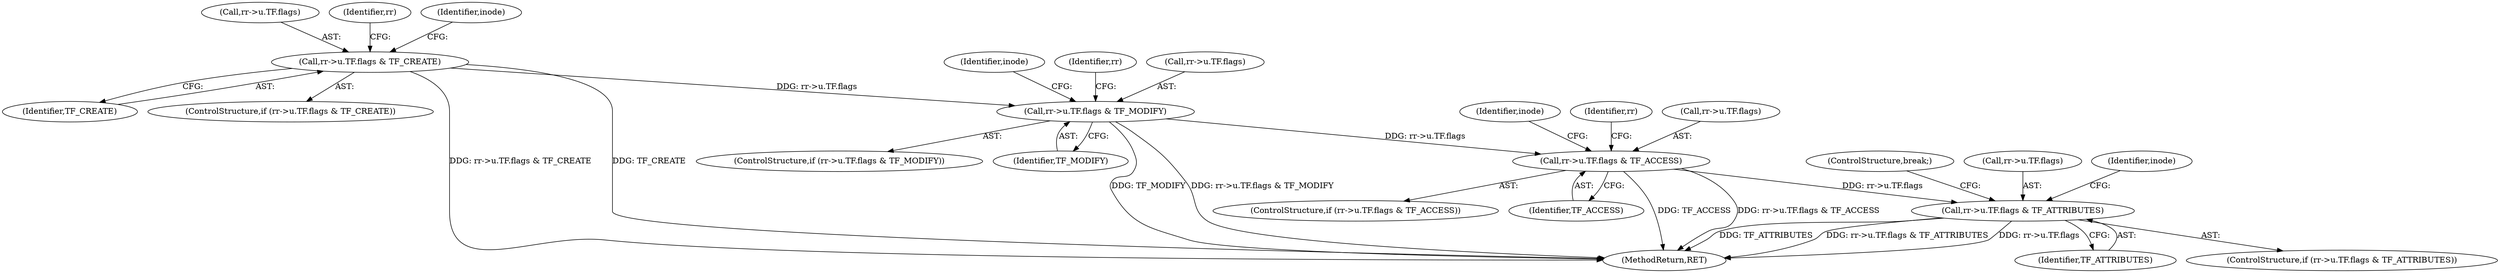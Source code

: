 digraph "0_linux_4e2024624e678f0ebb916e6192bd23c1f9fdf696@pointer" {
"1000554" [label="(Call,rr->u.TF.flags & TF_ATTRIBUTES)"];
"1000516" [label="(Call,rr->u.TF.flags & TF_ACCESS)"];
"1000478" [label="(Call,rr->u.TF.flags & TF_MODIFY)"];
"1000440" [label="(Call,rr->u.TF.flags & TF_CREATE)"];
"1000441" [label="(Call,rr->u.TF.flags)"];
"1000491" [label="(Identifier,inode)"];
"1000529" [label="(Identifier,inode)"];
"1000562" [label="(Identifier,TF_ATTRIBUTES)"];
"1000478" [label="(Call,rr->u.TF.flags & TF_MODIFY)"];
"1000440" [label="(Call,rr->u.TF.flags & TF_CREATE)"];
"1000482" [label="(Identifier,rr)"];
"1000520" [label="(Identifier,rr)"];
"1000516" [label="(Call,rr->u.TF.flags & TF_ACCESS)"];
"1000524" [label="(Identifier,TF_ACCESS)"];
"1000477" [label="(ControlStructure,if (rr->u.TF.flags & TF_MODIFY))"];
"1000591" [label="(ControlStructure,break;)"];
"1000479" [label="(Call,rr->u.TF.flags)"];
"1000554" [label="(Call,rr->u.TF.flags & TF_ATTRIBUTES)"];
"1000558" [label="(Identifier,rr)"];
"1000515" [label="(ControlStructure,if (rr->u.TF.flags & TF_ACCESS))"];
"1001009" [label="(MethodReturn,RET)"];
"1000453" [label="(Identifier,inode)"];
"1000448" [label="(Identifier,TF_CREATE)"];
"1000517" [label="(Call,rr->u.TF.flags)"];
"1000486" [label="(Identifier,TF_MODIFY)"];
"1000555" [label="(Call,rr->u.TF.flags)"];
"1000567" [label="(Identifier,inode)"];
"1000553" [label="(ControlStructure,if (rr->u.TF.flags & TF_ATTRIBUTES))"];
"1000439" [label="(ControlStructure,if (rr->u.TF.flags & TF_CREATE))"];
"1000554" -> "1000553"  [label="AST: "];
"1000554" -> "1000562"  [label="CFG: "];
"1000555" -> "1000554"  [label="AST: "];
"1000562" -> "1000554"  [label="AST: "];
"1000567" -> "1000554"  [label="CFG: "];
"1000591" -> "1000554"  [label="CFG: "];
"1000554" -> "1001009"  [label="DDG: TF_ATTRIBUTES"];
"1000554" -> "1001009"  [label="DDG: rr->u.TF.flags & TF_ATTRIBUTES"];
"1000554" -> "1001009"  [label="DDG: rr->u.TF.flags"];
"1000516" -> "1000554"  [label="DDG: rr->u.TF.flags"];
"1000516" -> "1000515"  [label="AST: "];
"1000516" -> "1000524"  [label="CFG: "];
"1000517" -> "1000516"  [label="AST: "];
"1000524" -> "1000516"  [label="AST: "];
"1000529" -> "1000516"  [label="CFG: "];
"1000558" -> "1000516"  [label="CFG: "];
"1000516" -> "1001009"  [label="DDG: TF_ACCESS"];
"1000516" -> "1001009"  [label="DDG: rr->u.TF.flags & TF_ACCESS"];
"1000478" -> "1000516"  [label="DDG: rr->u.TF.flags"];
"1000478" -> "1000477"  [label="AST: "];
"1000478" -> "1000486"  [label="CFG: "];
"1000479" -> "1000478"  [label="AST: "];
"1000486" -> "1000478"  [label="AST: "];
"1000491" -> "1000478"  [label="CFG: "];
"1000520" -> "1000478"  [label="CFG: "];
"1000478" -> "1001009"  [label="DDG: TF_MODIFY"];
"1000478" -> "1001009"  [label="DDG: rr->u.TF.flags & TF_MODIFY"];
"1000440" -> "1000478"  [label="DDG: rr->u.TF.flags"];
"1000440" -> "1000439"  [label="AST: "];
"1000440" -> "1000448"  [label="CFG: "];
"1000441" -> "1000440"  [label="AST: "];
"1000448" -> "1000440"  [label="AST: "];
"1000453" -> "1000440"  [label="CFG: "];
"1000482" -> "1000440"  [label="CFG: "];
"1000440" -> "1001009"  [label="DDG: rr->u.TF.flags & TF_CREATE"];
"1000440" -> "1001009"  [label="DDG: TF_CREATE"];
}
